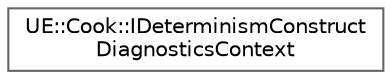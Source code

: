 digraph "Graphical Class Hierarchy"
{
 // INTERACTIVE_SVG=YES
 // LATEX_PDF_SIZE
  bgcolor="transparent";
  edge [fontname=Helvetica,fontsize=10,labelfontname=Helvetica,labelfontsize=10];
  node [fontname=Helvetica,fontsize=10,shape=box,height=0.2,width=0.4];
  rankdir="LR";
  Node0 [id="Node000000",label="UE::Cook::IDeterminismConstruct\lDiagnosticsContext",height=0.2,width=0.4,color="grey40", fillcolor="white", style="filled",URL="$d1/d2b/structUE_1_1Cook_1_1IDeterminismConstructDiagnosticsContext.html",tooltip="Struct to hold input and receive output of IDeterminismHelper::ConstructDiagnostics."];
}
